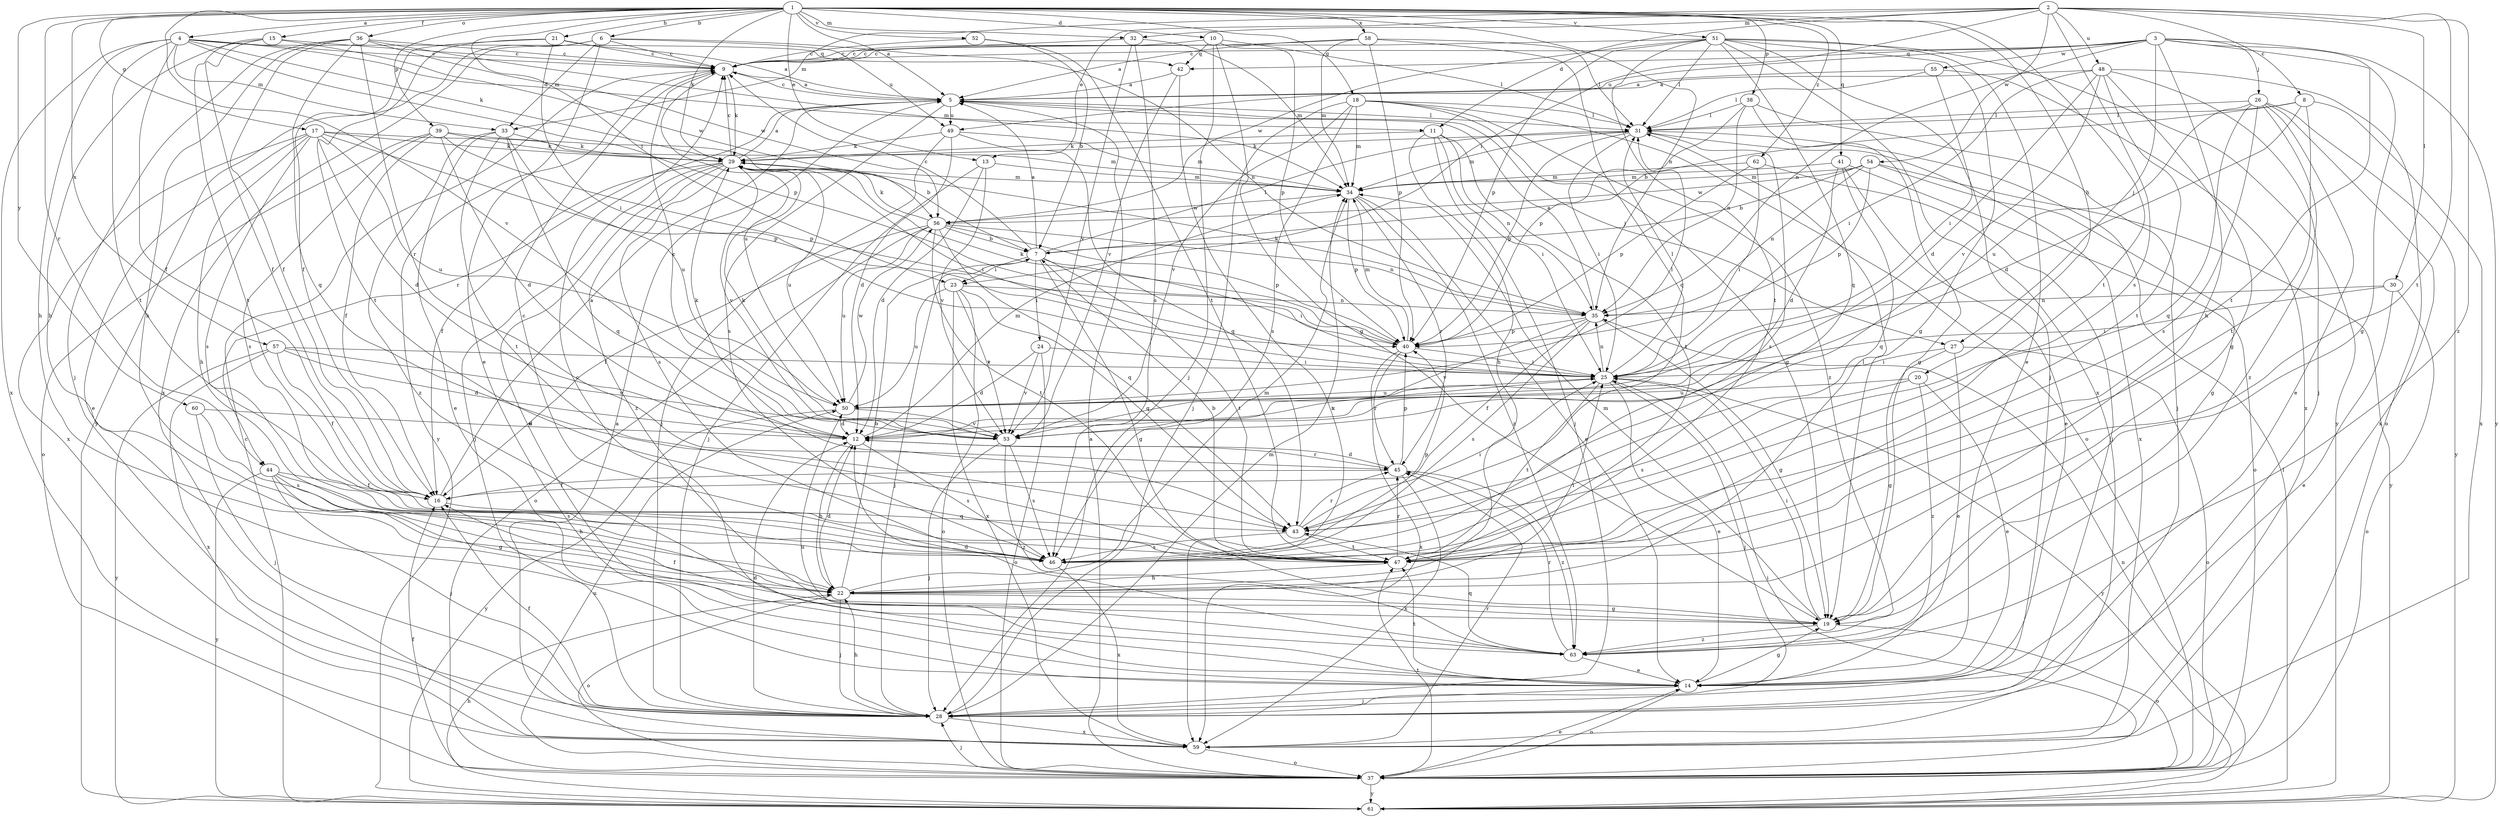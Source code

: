 strict digraph  {
	1 -> 4 [label=a];
	1 -> 5 [label=a];
	7 -> 5 [label=a];
	9 -> 5 [label=a];
	16 -> 5 [label=a];
	21 -> 5 [label=a];
	29 -> 5 [label=a];
	35 -> 5 [label=a];
	37 -> 5 [label=a];
	42 -> 5 [label=a];
	48 -> 5 [label=a];
	55 -> 5 [label=a];
	58 -> 5 [label=a];
	59 -> 5 [label=a];
	1 -> 6 [label=b];
	8 -> 7 [label=b];
	22 -> 7 [label=b];
	39 -> 7 [label=b];
	47 -> 7 [label=b];
	52 -> 7 [label=b];
	54 -> 7 [label=b];
	56 -> 7 [label=b];
	2 -> 8 [label=c];
	3 -> 9 [label=c];
	4 -> 9 [label=c];
	5 -> 9 [label=c];
	6 -> 9 [label=c];
	7 -> 9 [label=c];
	10 -> 9 [label=c];
	14 -> 9 [label=c];
	15 -> 9 [label=c];
	21 -> 9 [label=c];
	29 -> 9 [label=c];
	32 -> 9 [label=c];
	36 -> 9 [label=c];
	46 -> 9 [label=c];
	51 -> 9 [label=c];
	52 -> 9 [label=c];
	53 -> 9 [label=c];
	58 -> 9 [label=c];
	61 -> 9 [label=c];
	1 -> 10 [label=d];
	2 -> 11 [label=d];
	4 -> 11 [label=d];
	8 -> 12 [label=d];
	13 -> 12 [label=d];
	17 -> 12 [label=d];
	22 -> 12 [label=d];
	24 -> 12 [label=d];
	28 -> 12 [label=d];
	39 -> 12 [label=d];
	41 -> 12 [label=d];
	45 -> 12 [label=d];
	48 -> 12 [label=d];
	49 -> 12 [label=d];
	50 -> 12 [label=d];
	57 -> 12 [label=d];
	60 -> 12 [label=d];
	63 -> 12 [label=d];
	1 -> 13 [label=e];
	2 -> 13 [label=e];
	6 -> 14 [label=e];
	17 -> 14 [label=e];
	20 -> 14 [label=e];
	25 -> 14 [label=e];
	26 -> 14 [label=e];
	27 -> 14 [label=e];
	29 -> 14 [label=e];
	30 -> 14 [label=e];
	33 -> 14 [label=e];
	34 -> 14 [label=e];
	37 -> 14 [label=e];
	41 -> 14 [label=e];
	51 -> 14 [label=e];
	63 -> 14 [label=e];
	1 -> 15 [label=f];
	4 -> 16 [label=f];
	15 -> 16 [label=f];
	19 -> 16 [label=f];
	21 -> 16 [label=f];
	28 -> 16 [label=f];
	29 -> 16 [label=f];
	35 -> 16 [label=f];
	36 -> 16 [label=f];
	37 -> 16 [label=f];
	39 -> 16 [label=f];
	44 -> 16 [label=f];
	45 -> 16 [label=f];
	56 -> 16 [label=f];
	57 -> 16 [label=f];
	1 -> 17 [label=g];
	1 -> 18 [label=g];
	3 -> 19 [label=g];
	7 -> 19 [label=g];
	10 -> 19 [label=g];
	14 -> 19 [label=g];
	18 -> 19 [label=g];
	22 -> 19 [label=g];
	27 -> 19 [label=g];
	35 -> 19 [label=g];
	38 -> 19 [label=g];
	44 -> 19 [label=g];
	48 -> 19 [label=g];
	51 -> 19 [label=g];
	54 -> 19 [label=g];
	1 -> 20 [label=h];
	1 -> 21 [label=h];
	3 -> 22 [label=h];
	4 -> 22 [label=h];
	11 -> 22 [label=h];
	12 -> 22 [label=h];
	15 -> 22 [label=h];
	17 -> 22 [label=h];
	28 -> 22 [label=h];
	36 -> 22 [label=h];
	44 -> 22 [label=h];
	47 -> 22 [label=h];
	61 -> 22 [label=h];
	1 -> 23 [label=i];
	2 -> 23 [label=i];
	7 -> 23 [label=i];
	7 -> 24 [label=i];
	7 -> 25 [label=i];
	11 -> 25 [label=i];
	19 -> 25 [label=i];
	21 -> 25 [label=i];
	22 -> 25 [label=i];
	24 -> 25 [label=i];
	27 -> 25 [label=i];
	29 -> 25 [label=i];
	30 -> 25 [label=i];
	31 -> 25 [label=i];
	37 -> 25 [label=i];
	40 -> 25 [label=i];
	43 -> 25 [label=i];
	48 -> 25 [label=i];
	53 -> 25 [label=i];
	55 -> 25 [label=i];
	57 -> 25 [label=i];
	62 -> 25 [label=i];
	3 -> 26 [label=j];
	3 -> 27 [label=j];
	5 -> 27 [label=j];
	7 -> 28 [label=j];
	10 -> 28 [label=j];
	11 -> 28 [label=j];
	13 -> 28 [label=j];
	14 -> 28 [label=j];
	18 -> 28 [label=j];
	22 -> 28 [label=j];
	25 -> 28 [label=j];
	29 -> 28 [label=j];
	36 -> 28 [label=j];
	37 -> 28 [label=j];
	38 -> 28 [label=j];
	44 -> 28 [label=j];
	48 -> 28 [label=j];
	49 -> 28 [label=j];
	51 -> 28 [label=j];
	53 -> 28 [label=j];
	60 -> 28 [label=j];
	62 -> 28 [label=j];
	1 -> 29 [label=k];
	4 -> 29 [label=k];
	9 -> 29 [label=k];
	11 -> 29 [label=k];
	12 -> 29 [label=k];
	17 -> 29 [label=k];
	31 -> 29 [label=k];
	33 -> 29 [label=k];
	35 -> 29 [label=k];
	39 -> 29 [label=k];
	40 -> 29 [label=k];
	49 -> 29 [label=k];
	53 -> 29 [label=k];
	56 -> 29 [label=k];
	2 -> 30 [label=l];
	5 -> 31 [label=l];
	7 -> 31 [label=l];
	8 -> 31 [label=l];
	10 -> 31 [label=l];
	18 -> 31 [label=l];
	22 -> 31 [label=l];
	25 -> 31 [label=l];
	26 -> 31 [label=l];
	38 -> 31 [label=l];
	50 -> 31 [label=l];
	51 -> 31 [label=l];
	55 -> 31 [label=l];
	58 -> 31 [label=l];
	61 -> 31 [label=l];
	1 -> 32 [label=m];
	2 -> 32 [label=m];
	2 -> 33 [label=m];
	4 -> 33 [label=m];
	6 -> 33 [label=m];
	12 -> 34 [label=m];
	13 -> 34 [label=m];
	17 -> 34 [label=m];
	18 -> 34 [label=m];
	19 -> 34 [label=m];
	22 -> 34 [label=m];
	28 -> 34 [label=m];
	29 -> 34 [label=m];
	31 -> 34 [label=m];
	32 -> 34 [label=m];
	36 -> 34 [label=m];
	40 -> 34 [label=m];
	41 -> 34 [label=m];
	49 -> 34 [label=m];
	54 -> 34 [label=m];
	58 -> 34 [label=m];
	62 -> 34 [label=m];
	1 -> 35 [label=n];
	3 -> 35 [label=n];
	6 -> 35 [label=n];
	11 -> 35 [label=n];
	23 -> 35 [label=n];
	25 -> 35 [label=n];
	30 -> 35 [label=n];
	38 -> 35 [label=n];
	54 -> 35 [label=n];
	56 -> 35 [label=n];
	61 -> 35 [label=n];
	1 -> 36 [label=o];
	14 -> 37 [label=o];
	18 -> 37 [label=o];
	19 -> 37 [label=o];
	22 -> 37 [label=o];
	23 -> 37 [label=o];
	24 -> 37 [label=o];
	27 -> 37 [label=o];
	30 -> 37 [label=o];
	39 -> 37 [label=o];
	41 -> 37 [label=o];
	48 -> 37 [label=o];
	56 -> 37 [label=o];
	59 -> 37 [label=o];
	1 -> 38 [label=p];
	1 -> 39 [label=p];
	4 -> 40 [label=p];
	10 -> 40 [label=p];
	17 -> 40 [label=p];
	31 -> 40 [label=p];
	34 -> 40 [label=p];
	35 -> 40 [label=p];
	38 -> 40 [label=p];
	39 -> 40 [label=p];
	45 -> 40 [label=p];
	46 -> 40 [label=p];
	51 -> 40 [label=p];
	54 -> 40 [label=p];
	56 -> 40 [label=p];
	58 -> 40 [label=p];
	62 -> 40 [label=p];
	1 -> 41 [label=q];
	3 -> 42 [label=q];
	4 -> 42 [label=q];
	10 -> 42 [label=q];
	16 -> 43 [label=q];
	23 -> 43 [label=q];
	26 -> 43 [label=q];
	33 -> 43 [label=q];
	36 -> 43 [label=q];
	41 -> 43 [label=q];
	49 -> 43 [label=q];
	51 -> 43 [label=q];
	56 -> 43 [label=q];
	58 -> 43 [label=q];
	63 -> 43 [label=q];
	1 -> 44 [label=r];
	5 -> 44 [label=r];
	12 -> 45 [label=r];
	34 -> 45 [label=r];
	36 -> 45 [label=r];
	40 -> 45 [label=r];
	43 -> 45 [label=r];
	47 -> 45 [label=r];
	59 -> 45 [label=r];
	63 -> 45 [label=r];
	2 -> 46 [label=s];
	5 -> 46 [label=s];
	12 -> 46 [label=s];
	17 -> 46 [label=s];
	18 -> 46 [label=s];
	20 -> 46 [label=s];
	26 -> 46 [label=s];
	29 -> 46 [label=s];
	31 -> 46 [label=s];
	32 -> 46 [label=s];
	35 -> 46 [label=s];
	39 -> 46 [label=s];
	43 -> 46 [label=s];
	44 -> 46 [label=s];
	53 -> 46 [label=s];
	60 -> 46 [label=s];
	1 -> 47 [label=t];
	2 -> 47 [label=t];
	3 -> 47 [label=t];
	4 -> 47 [label=t];
	7 -> 47 [label=t];
	8 -> 47 [label=t];
	11 -> 47 [label=t];
	14 -> 47 [label=t];
	15 -> 47 [label=t];
	21 -> 47 [label=t];
	25 -> 47 [label=t];
	33 -> 47 [label=t];
	37 -> 47 [label=t];
	43 -> 47 [label=t];
	48 -> 47 [label=t];
	51 -> 47 [label=t];
	52 -> 47 [label=t];
	56 -> 47 [label=t];
	2 -> 48 [label=u];
	3 -> 49 [label=u];
	5 -> 49 [label=u];
	6 -> 49 [label=u];
	9 -> 50 [label=u];
	14 -> 50 [label=u];
	17 -> 50 [label=u];
	20 -> 50 [label=u];
	23 -> 50 [label=u];
	25 -> 50 [label=u];
	26 -> 50 [label=u];
	29 -> 50 [label=u];
	33 -> 50 [label=u];
	37 -> 50 [label=u];
	56 -> 50 [label=u];
	1 -> 51 [label=v];
	1 -> 52 [label=v];
	1 -> 53 [label=v];
	13 -> 53 [label=v];
	18 -> 53 [label=v];
	23 -> 53 [label=v];
	24 -> 53 [label=v];
	29 -> 53 [label=v];
	32 -> 53 [label=v];
	35 -> 53 [label=v];
	42 -> 53 [label=v];
	48 -> 53 [label=v];
	50 -> 53 [label=v];
	57 -> 53 [label=v];
	2 -> 54 [label=w];
	3 -> 55 [label=w];
	15 -> 56 [label=w];
	34 -> 56 [label=w];
	36 -> 56 [label=w];
	50 -> 56 [label=w];
	51 -> 56 [label=w];
	54 -> 56 [label=w];
	1 -> 57 [label=x];
	1 -> 58 [label=x];
	4 -> 59 [label=x];
	6 -> 59 [label=x];
	8 -> 59 [label=x];
	17 -> 59 [label=x];
	23 -> 59 [label=x];
	26 -> 59 [label=x];
	28 -> 59 [label=x];
	31 -> 59 [label=x];
	40 -> 59 [label=x];
	42 -> 59 [label=x];
	45 -> 59 [label=x];
	46 -> 59 [label=x];
	51 -> 59 [label=x];
	55 -> 59 [label=x];
	57 -> 59 [label=x];
	1 -> 60 [label=y];
	3 -> 61 [label=y];
	6 -> 61 [label=y];
	9 -> 61 [label=y];
	25 -> 61 [label=y];
	26 -> 61 [label=y];
	37 -> 61 [label=y];
	44 -> 61 [label=y];
	50 -> 61 [label=y];
	51 -> 61 [label=y];
	54 -> 61 [label=y];
	57 -> 61 [label=y];
	1 -> 62 [label=z];
	2 -> 63 [label=z];
	18 -> 63 [label=z];
	19 -> 63 [label=z];
	20 -> 63 [label=z];
	26 -> 63 [label=z];
	29 -> 63 [label=z];
	33 -> 63 [label=z];
	34 -> 63 [label=z];
	45 -> 63 [label=z];
	53 -> 63 [label=z];
}
